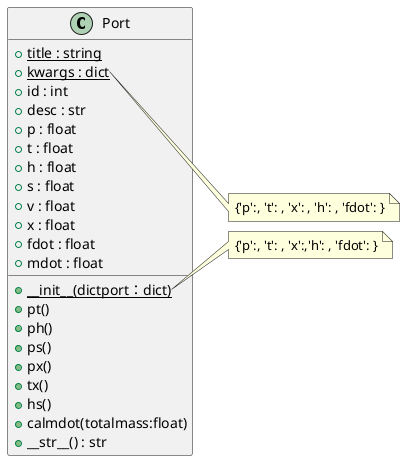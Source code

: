 @startuml
class Port{
    + {static} title : string 
    + {static} kwargs : dict 
    + id : int
    + desc : str
    + p : float  
    + t : float 
    + h : float 
    + s : float 
    + v : float 
    + x : float 
    + fdot : float 
    + mdot : float 
    + {static} __init__(dictport：dict)
    + pt()
    + ph()
    + ps()
    + px()
    + tx()
    + hs()
    + calmdot(totalmass:float)
    +__str__() : str
}
note right of Port::kwargs
{'p':, 't': , 'x': , 'h': , 'fdot': }
end note
note right of Port::__init__(dictport：dict)
{'p':, 't': , 'x':,'h': , 'fdot': }
end note
@enduml